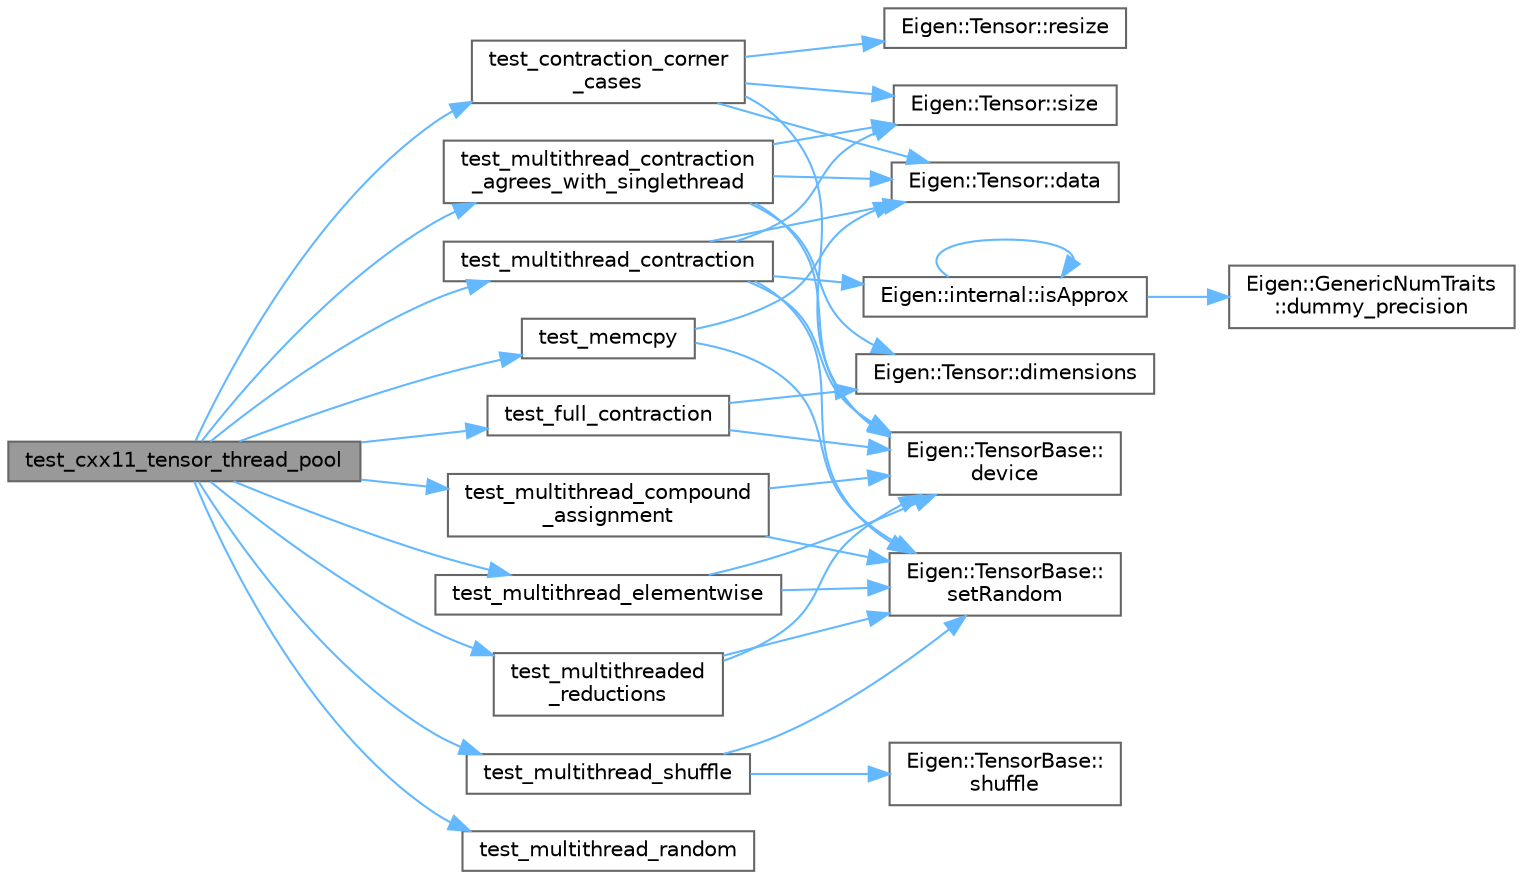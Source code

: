 digraph "test_cxx11_tensor_thread_pool"
{
 // LATEX_PDF_SIZE
  bgcolor="transparent";
  edge [fontname=Helvetica,fontsize=10,labelfontname=Helvetica,labelfontsize=10];
  node [fontname=Helvetica,fontsize=10,shape=box,height=0.2,width=0.4];
  rankdir="LR";
  Node1 [id="Node000001",label="test_cxx11_tensor_thread_pool",height=0.2,width=0.4,color="gray40", fillcolor="grey60", style="filled", fontcolor="black",tooltip=" "];
  Node1 -> Node2 [id="edge38_Node000001_Node000002",color="steelblue1",style="solid",tooltip=" "];
  Node2 [id="Node000002",label="test_contraction_corner\l_cases",height=0.2,width=0.4,color="grey40", fillcolor="white", style="filled",URL="$cxx11__tensor__thread__pool_8cpp.html#af1f1b350f68687d947d677f010434df3",tooltip=" "];
  Node2 -> Node3 [id="edge39_Node000002_Node000003",color="steelblue1",style="solid",tooltip=" "];
  Node3 [id="Node000003",label="Eigen::Tensor::data",height=0.2,width=0.4,color="grey40", fillcolor="white", style="filled",URL="$class_eigen_1_1_tensor.html#a85786e910919756b2aac8e785bd8fb95",tooltip=" "];
  Node2 -> Node4 [id="edge40_Node000002_Node000004",color="steelblue1",style="solid",tooltip=" "];
  Node4 [id="Node000004",label="Eigen::TensorBase::\ldevice",height=0.2,width=0.4,color="grey40", fillcolor="white", style="filled",URL="$class_eigen_1_1_tensor_base.html#ae682946a2b4c84e0a29bae9cb443e807",tooltip=" "];
  Node2 -> Node5 [id="edge41_Node000002_Node000005",color="steelblue1",style="solid",tooltip=" "];
  Node5 [id="Node000005",label="Eigen::Tensor::resize",height=0.2,width=0.4,color="grey40", fillcolor="white", style="filled",URL="$class_eigen_1_1_tensor.html#a5ab1ec6dc9b05d5e4db3600bc9d2cc6b",tooltip=" "];
  Node2 -> Node6 [id="edge42_Node000002_Node000006",color="steelblue1",style="solid",tooltip=" "];
  Node6 [id="Node000006",label="Eigen::Tensor::size",height=0.2,width=0.4,color="grey40", fillcolor="white", style="filled",URL="$class_eigen_1_1_tensor.html#a890988b2e1dd992d9b905e0a6a488587",tooltip=" "];
  Node1 -> Node7 [id="edge43_Node000001_Node000007",color="steelblue1",style="solid",tooltip=" "];
  Node7 [id="Node000007",label="test_full_contraction",height=0.2,width=0.4,color="grey40", fillcolor="white", style="filled",URL="$cxx11__tensor__thread__pool_8cpp.html#acb2b7ef4b5b6e69184ab266a95e734ac",tooltip=" "];
  Node7 -> Node4 [id="edge44_Node000007_Node000004",color="steelblue1",style="solid",tooltip=" "];
  Node7 -> Node8 [id="edge45_Node000007_Node000008",color="steelblue1",style="solid",tooltip=" "];
  Node8 [id="Node000008",label="Eigen::Tensor::dimensions",height=0.2,width=0.4,color="grey40", fillcolor="white", style="filled",URL="$class_eigen_1_1_tensor.html#afcdacf58c5ed7c2266a98a27008e183d",tooltip=" "];
  Node1 -> Node9 [id="edge46_Node000001_Node000009",color="steelblue1",style="solid",tooltip=" "];
  Node9 [id="Node000009",label="test_memcpy",height=0.2,width=0.4,color="grey40", fillcolor="white", style="filled",URL="$cxx11__tensor__thread__pool_8cpp.html#added97a586e20bd85afde16e74335f61",tooltip=" "];
  Node9 -> Node3 [id="edge47_Node000009_Node000003",color="steelblue1",style="solid",tooltip=" "];
  Node9 -> Node10 [id="edge48_Node000009_Node000010",color="steelblue1",style="solid",tooltip=" "];
  Node10 [id="Node000010",label="Eigen::TensorBase::\lsetRandom",height=0.2,width=0.4,color="grey40", fillcolor="white", style="filled",URL="$class_eigen_1_1_tensor_base.html#afdc88de9b71bae20bb0b59e261e9a6a4",tooltip=" "];
  Node1 -> Node11 [id="edge49_Node000001_Node000011",color="steelblue1",style="solid",tooltip=" "];
  Node11 [id="Node000011",label="test_multithread_compound\l_assignment",height=0.2,width=0.4,color="grey40", fillcolor="white", style="filled",URL="$cxx11__tensor__thread__pool_8cpp.html#af98ff44b06280ce0f20aa22dbb8c89ce",tooltip=" "];
  Node11 -> Node4 [id="edge50_Node000011_Node000004",color="steelblue1",style="solid",tooltip=" "];
  Node11 -> Node10 [id="edge51_Node000011_Node000010",color="steelblue1",style="solid",tooltip=" "];
  Node1 -> Node12 [id="edge52_Node000001_Node000012",color="steelblue1",style="solid",tooltip=" "];
  Node12 [id="Node000012",label="test_multithread_contraction",height=0.2,width=0.4,color="grey40", fillcolor="white", style="filled",URL="$cxx11__tensor__thread__pool_8cpp.html#a25f0a4b4e534533c5b25399000246ff7",tooltip=" "];
  Node12 -> Node3 [id="edge53_Node000012_Node000003",color="steelblue1",style="solid",tooltip=" "];
  Node12 -> Node4 [id="edge54_Node000012_Node000004",color="steelblue1",style="solid",tooltip=" "];
  Node12 -> Node13 [id="edge55_Node000012_Node000013",color="steelblue1",style="solid",tooltip=" "];
  Node13 [id="Node000013",label="Eigen::internal::isApprox",height=0.2,width=0.4,color="grey40", fillcolor="white", style="filled",URL="$namespace_eigen_1_1internal.html#a7c83f2257c639f3d550f5d7d7c69ca3b",tooltip=" "];
  Node13 -> Node14 [id="edge56_Node000013_Node000014",color="steelblue1",style="solid",tooltip=" "];
  Node14 [id="Node000014",label="Eigen::GenericNumTraits\l::dummy_precision",height=0.2,width=0.4,color="grey40", fillcolor="white", style="filled",URL="$struct_eigen_1_1_generic_num_traits.html#a77dc085cf094c377faaf0c520e3e4efa",tooltip=" "];
  Node13 -> Node13 [id="edge57_Node000013_Node000013",color="steelblue1",style="solid",tooltip=" "];
  Node12 -> Node10 [id="edge58_Node000012_Node000010",color="steelblue1",style="solid",tooltip=" "];
  Node12 -> Node6 [id="edge59_Node000012_Node000006",color="steelblue1",style="solid",tooltip=" "];
  Node1 -> Node15 [id="edge60_Node000001_Node000015",color="steelblue1",style="solid",tooltip=" "];
  Node15 [id="Node000015",label="test_multithread_contraction\l_agrees_with_singlethread",height=0.2,width=0.4,color="grey40", fillcolor="white", style="filled",URL="$cxx11__tensor__thread__pool_8cpp.html#ae1d8126e47e772a00b5027e3d5036c9e",tooltip=" "];
  Node15 -> Node3 [id="edge61_Node000015_Node000003",color="steelblue1",style="solid",tooltip=" "];
  Node15 -> Node4 [id="edge62_Node000015_Node000004",color="steelblue1",style="solid",tooltip=" "];
  Node15 -> Node8 [id="edge63_Node000015_Node000008",color="steelblue1",style="solid",tooltip=" "];
  Node15 -> Node6 [id="edge64_Node000015_Node000006",color="steelblue1",style="solid",tooltip=" "];
  Node1 -> Node16 [id="edge65_Node000001_Node000016",color="steelblue1",style="solid",tooltip=" "];
  Node16 [id="Node000016",label="test_multithread_elementwise",height=0.2,width=0.4,color="grey40", fillcolor="white", style="filled",URL="$cxx11__tensor__thread__pool_8cpp.html#aaaed068425e67e847787f508a3e5a302",tooltip=" "];
  Node16 -> Node4 [id="edge66_Node000016_Node000004",color="steelblue1",style="solid",tooltip=" "];
  Node16 -> Node10 [id="edge67_Node000016_Node000010",color="steelblue1",style="solid",tooltip=" "];
  Node1 -> Node17 [id="edge68_Node000001_Node000017",color="steelblue1",style="solid",tooltip=" "];
  Node17 [id="Node000017",label="test_multithread_random",height=0.2,width=0.4,color="grey40", fillcolor="white", style="filled",URL="$cxx11__tensor__thread__pool_8cpp.html#a972cdb32c5048fc84abaa9ae00c7ea88",tooltip=" "];
  Node1 -> Node18 [id="edge69_Node000001_Node000018",color="steelblue1",style="solid",tooltip=" "];
  Node18 [id="Node000018",label="test_multithread_shuffle",height=0.2,width=0.4,color="grey40", fillcolor="white", style="filled",URL="$cxx11__tensor__thread__pool_8cpp.html#abd78aec3972d7f5f6ff5e5fe8acad3e9",tooltip=" "];
  Node18 -> Node10 [id="edge70_Node000018_Node000010",color="steelblue1",style="solid",tooltip=" "];
  Node18 -> Node19 [id="edge71_Node000018_Node000019",color="steelblue1",style="solid",tooltip=" "];
  Node19 [id="Node000019",label="Eigen::TensorBase::\lshuffle",height=0.2,width=0.4,color="grey40", fillcolor="white", style="filled",URL="$class_eigen_1_1_tensor_base.html#aaa0e844d246ef0a49a59bf472d2670ec",tooltip=" "];
  Node1 -> Node20 [id="edge72_Node000001_Node000020",color="steelblue1",style="solid",tooltip=" "];
  Node20 [id="Node000020",label="test_multithreaded\l_reductions",height=0.2,width=0.4,color="grey40", fillcolor="white", style="filled",URL="$cxx11__tensor__thread__pool_8cpp.html#af66869ea73e2e3cb6d393ab43df4bf1f",tooltip=" "];
  Node20 -> Node4 [id="edge73_Node000020_Node000004",color="steelblue1",style="solid",tooltip=" "];
  Node20 -> Node10 [id="edge74_Node000020_Node000010",color="steelblue1",style="solid",tooltip=" "];
}
